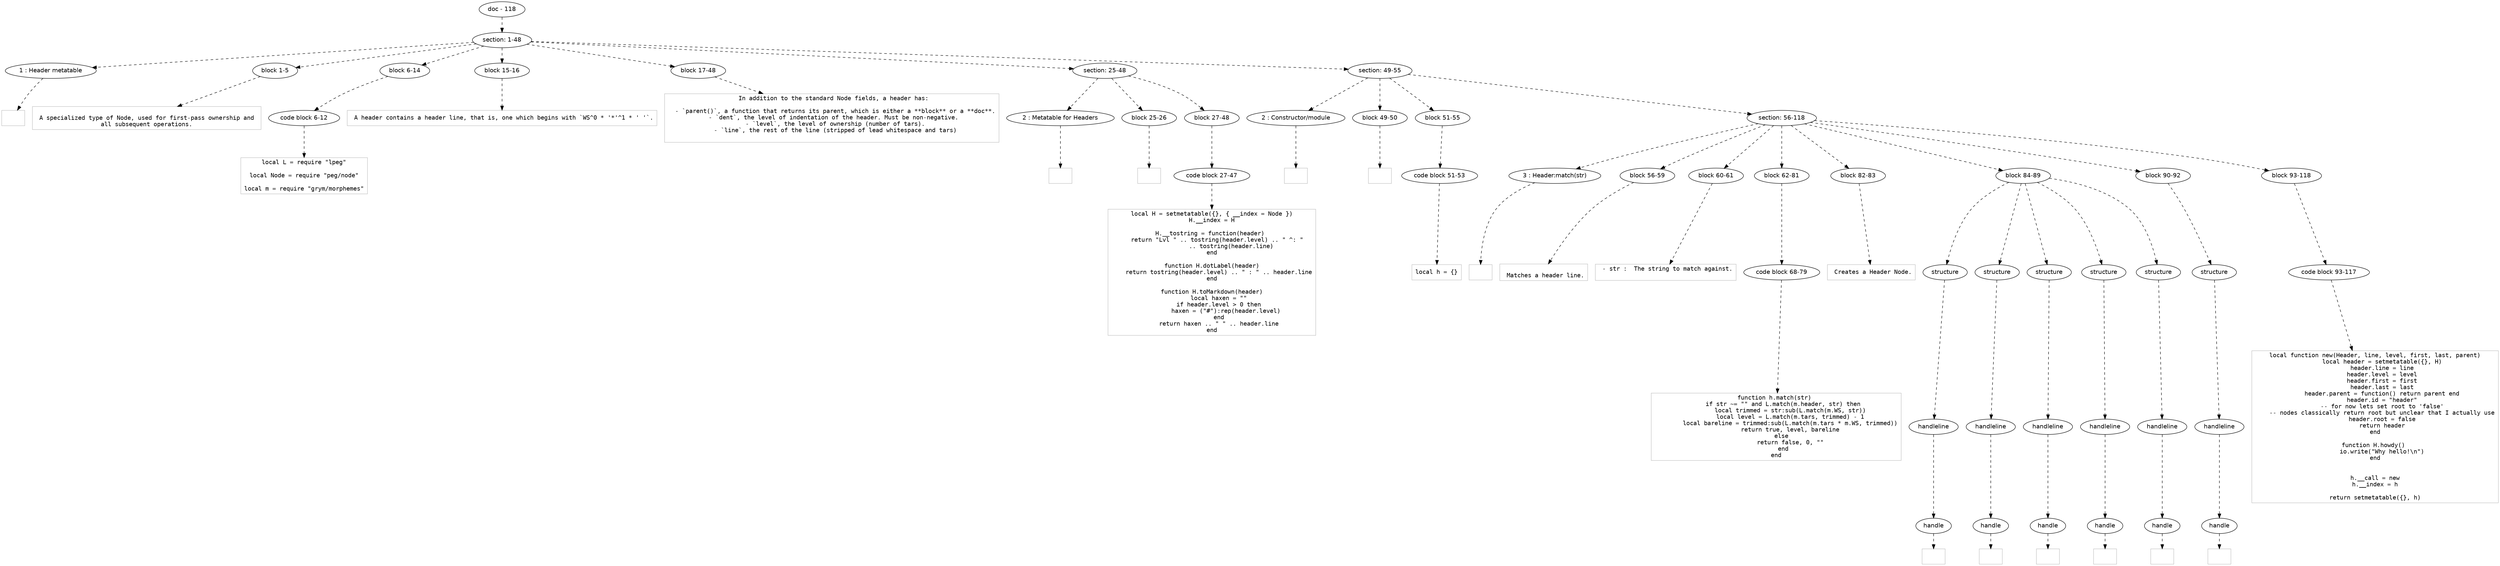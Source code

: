 digraph hierarchy {

node [fontname=Helvetica]
edge [style=dashed]

doc_0 [label="doc - 118"]


doc_0 -> { section_1}
{rank=same; section_1}

section_1 [label="section: 1-48"]


section_1 -> { header_2 block_3 block_4 block_5 block_6 section_7 section_8}
{rank=same; header_2 block_3 block_4 block_5 block_6 section_7 section_8}

header_2 [label="1 : Header metatable"]

block_3 [label="block 1-5"]

block_4 [label="block 6-14"]

block_5 [label="block 15-16"]

block_6 [label="block 17-48"]

section_7 [label="section: 25-48"]

section_8 [label="section: 49-55"]


header_2 -> leaf_9
leaf_9  [color=Gray,shape=rectangle,fontname=Inconsolata,label=""]
block_3 -> leaf_10
leaf_10  [color=Gray,shape=rectangle,fontname=Inconsolata,label="
 A specialized type of Node, used for first-pass ownership and 
 all subsequent operations. 
"]
block_4 -> { codeblock_11}
{rank=same; codeblock_11}

codeblock_11 [label="code block 6-12"]


codeblock_11 -> leaf_12
leaf_12  [color=Gray,shape=rectangle,fontname=Inconsolata,label="local L = require \"lpeg\"

local Node = require \"peg/node\"

local m = require \"grym/morphemes\""]
block_5 -> leaf_13
leaf_13  [color=Gray,shape=rectangle,fontname=Inconsolata,label=" A header contains a header line, that is, one which begins with `WS^0 * '*'^1 * ' '`.
"]
block_6 -> leaf_14
leaf_14  [color=Gray,shape=rectangle,fontname=Inconsolata,label=" In addition to the standard Node fields, a header has:
 
  - `parent()`, a function that returns its parent, which is either a **block** or a **doc**.
  - `dent`, the level of indentation of the header. Must be non-negative. 
  - `level`, the level of ownership (number of tars).
  - `line`, the rest of the line (stripped of lead whitespace and tars)

"]
section_7 -> { header_15 block_16 block_17}
{rank=same; header_15 block_16 block_17}

header_15 [label="2 : Metatable for Headers"]

block_16 [label="block 25-26"]

block_17 [label="block 27-48"]


header_15 -> leaf_18
leaf_18  [color=Gray,shape=rectangle,fontname=Inconsolata,label=""]
block_16 -> leaf_19
leaf_19  [color=Gray,shape=rectangle,fontname=Inconsolata,label=""]
block_17 -> { codeblock_20}
{rank=same; codeblock_20}

codeblock_20 [label="code block 27-47"]


codeblock_20 -> leaf_21
leaf_21  [color=Gray,shape=rectangle,fontname=Inconsolata,label="local H = setmetatable({}, { __index = Node })
H.__index = H

H.__tostring = function(header) 
    return \"Lvl \" .. tostring(header.level) .. \" ^: \" 
           .. tostring(header.line)
end

function H.dotLabel(header)
    return tostring(header.level) .. \" : \" .. header.line
end

function H.toMarkdown(header)
    local haxen = \"\"
    if header.level > 0 then
        haxen = (\"#\"):rep(header.level)
    end
    return haxen .. \" \" .. header.line
end"]
section_8 -> { header_22 block_23 block_24 section_25}
{rank=same; header_22 block_23 block_24 section_25}

header_22 [label="2 : Constructor/module"]

block_23 [label="block 49-50"]

block_24 [label="block 51-55"]

section_25 [label="section: 56-118"]


header_22 -> leaf_26
leaf_26  [color=Gray,shape=rectangle,fontname=Inconsolata,label=""]
block_23 -> leaf_27
leaf_27  [color=Gray,shape=rectangle,fontname=Inconsolata,label=""]
block_24 -> { codeblock_28}
{rank=same; codeblock_28}

codeblock_28 [label="code block 51-53"]


codeblock_28 -> leaf_29
leaf_29  [color=Gray,shape=rectangle,fontname=Inconsolata,label="local h = {}"]
section_25 -> { header_30 block_31 block_32 block_33 block_34 block_35 block_36 block_37}
{rank=same; header_30 block_31 block_32 block_33 block_34 block_35 block_36 block_37}

header_30 [label="3 : Header:match(str)"]

block_31 [label="block 56-59"]

block_32 [label="block 60-61"]

block_33 [label="block 62-81"]

block_34 [label="block 82-83"]

block_35 [label="block 84-89"]

block_36 [label="block 90-92"]

block_37 [label="block 93-118"]


header_30 -> leaf_38
leaf_38  [color=Gray,shape=rectangle,fontname=Inconsolata,label=""]
block_31 -> leaf_39
leaf_39  [color=Gray,shape=rectangle,fontname=Inconsolata,label="
 Matches a header line.
"]
block_32 -> leaf_40
leaf_40  [color=Gray,shape=rectangle,fontname=Inconsolata,label=" - str :  The string to match against.
 "]
block_33 -> { codeblock_41}
{rank=same; codeblock_41}

codeblock_41 [label="code block 68-79"]


codeblock_41 -> leaf_42
leaf_42  [color=Gray,shape=rectangle,fontname=Inconsolata,label="function h.match(str) 
    if str ~= \"\" and L.match(m.header, str) then
        local trimmed = str:sub(L.match(m.WS, str))
        local level = L.match(m.tars, trimmed) - 1
        local bareline = trimmed:sub(L.match(m.tars * m.WS, trimmed))
        return true, level, bareline
    else 
        return false, 0, \"\"
    end
end"]
block_34 -> leaf_43
leaf_43  [color=Gray,shape=rectangle,fontname=Inconsolata,label=" Creates a Header Node.
"]
block_35 -> { structure_44 structure_45 structure_46 structure_47 structure_48}
{rank=same; structure_44 structure_45 structure_46 structure_47 structure_48}

structure_44 [label="structure"]

structure_45 [label="structure"]

structure_46 [label="structure"]

structure_47 [label="structure"]

structure_48 [label="structure"]


structure_44 -> { handleline_49}
{rank=same; handleline_49}

handleline_49 [label="handleline"]


handleline_49 -> { handle_50}
{rank=same; handle_50}

handle_50 [label="handle"]


handle_50 -> leaf_51
leaf_51  [color=Gray,shape=rectangle,fontname=Inconsolata,label=""]
structure_45 -> { handleline_52}
{rank=same; handleline_52}

handleline_52 [label="handleline"]


handleline_52 -> { handle_53}
{rank=same; handle_53}

handle_53 [label="handle"]


handle_53 -> leaf_54
leaf_54  [color=Gray,shape=rectangle,fontname=Inconsolata,label=""]
structure_46 -> { handleline_55}
{rank=same; handleline_55}

handleline_55 [label="handleline"]


handleline_55 -> { handle_56}
{rank=same; handle_56}

handle_56 [label="handle"]


handle_56 -> leaf_57
leaf_57  [color=Gray,shape=rectangle,fontname=Inconsolata,label=""]
structure_47 -> { handleline_58}
{rank=same; handleline_58}

handleline_58 [label="handleline"]


handleline_58 -> { handle_59}
{rank=same; handle_59}

handle_59 [label="handle"]


handle_59 -> leaf_60
leaf_60  [color=Gray,shape=rectangle,fontname=Inconsolata,label=""]
structure_48 -> { handleline_61}
{rank=same; handleline_61}

handleline_61 [label="handleline"]


handleline_61 -> { handle_62}
{rank=same; handle_62}

handle_62 [label="handle"]


handle_62 -> leaf_63
leaf_63  [color=Gray,shape=rectangle,fontname=Inconsolata,label=""]
block_36 -> { structure_64}
{rank=same; structure_64}

structure_64 [label="structure"]


structure_64 -> { handleline_65}
{rank=same; handleline_65}

handleline_65 [label="handleline"]


handleline_65 -> { handle_66}
{rank=same; handle_66}

handle_66 [label="handle"]


handle_66 -> leaf_67
leaf_67  [color=Gray,shape=rectangle,fontname=Inconsolata,label=""]
block_37 -> { codeblock_68}
{rank=same; codeblock_68}

codeblock_68 [label="code block 93-117"]


codeblock_68 -> leaf_69
leaf_69  [color=Gray,shape=rectangle,fontname=Inconsolata,label="local function new(Header, line, level, first, last, parent)
    local header = setmetatable({}, H)
    header.line = line
    header.level = level
    header.first = first
    header.last = last
    header.parent = function() return parent end
    header.id = \"header\"
    -- for now lets set root to 'false'
    -- nodes classically return root but unclear that I actually use
    header.root = false
    return header
end

function H.howdy() 
    io.write(\"Why hello!\\n\")
end


h.__call = new
h.__index = h

return setmetatable({}, h)"]

}
